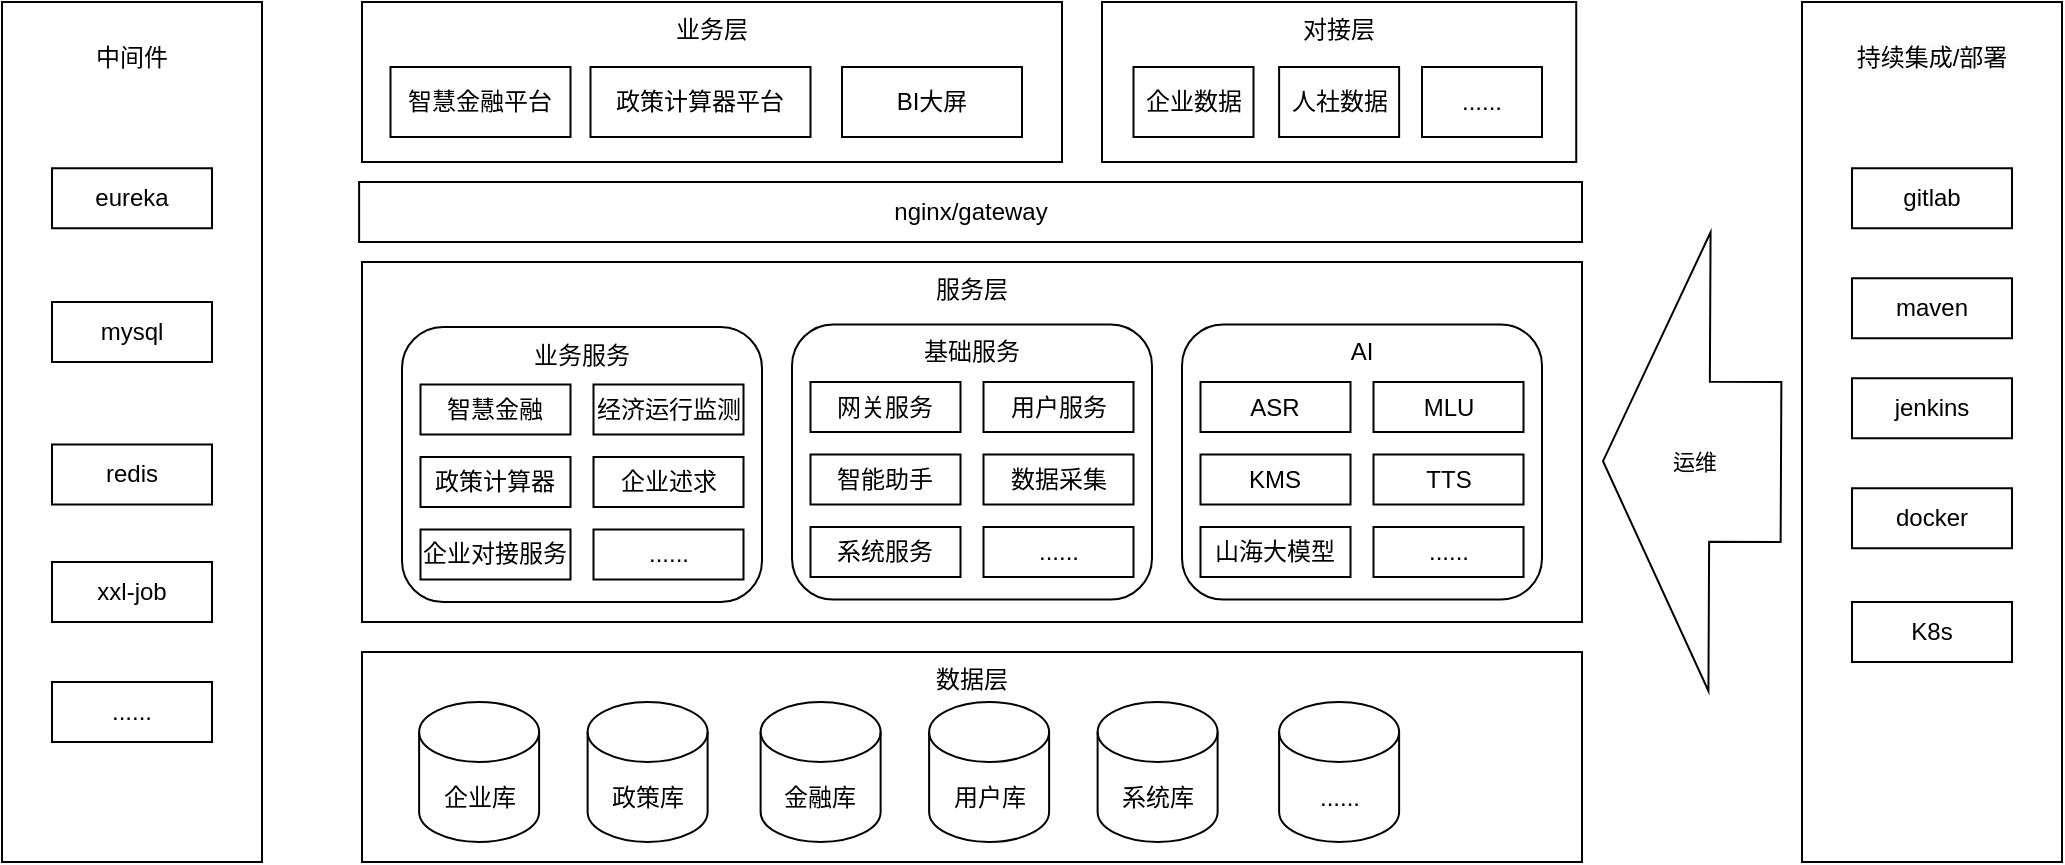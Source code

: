 <mxfile version="21.6.9" type="github">
  <diagram name="第 1 页" id="PB_nf5uyEakX5CC_Q3U3">
    <mxGraphModel dx="1833" dy="457" grid="1" gridSize="10" guides="1" tooltips="1" connect="1" arrows="1" fold="1" page="1" pageScale="1" pageWidth="827" pageHeight="1169" math="0" shadow="0">
      <root>
        <mxCell id="0" />
        <mxCell id="1" parent="0" />
        <mxCell id="RwFWexjP3_oaEFjTqjFq-1" value="业务层" style="rounded=0;whiteSpace=wrap;html=1;verticalAlign=top;" vertex="1" parent="1">
          <mxGeometry x="160" y="170" width="350" height="80" as="geometry" />
        </mxCell>
        <mxCell id="RwFWexjP3_oaEFjTqjFq-2" value="智慧金融平台" style="rounded=0;whiteSpace=wrap;html=1;" vertex="1" parent="1">
          <mxGeometry x="174.25" y="202.5" width="90" height="35" as="geometry" />
        </mxCell>
        <mxCell id="RwFWexjP3_oaEFjTqjFq-5" value="政策计算器平台" style="rounded=0;whiteSpace=wrap;html=1;" vertex="1" parent="1">
          <mxGeometry x="274.25" y="202.5" width="110" height="35" as="geometry" />
        </mxCell>
        <mxCell id="RwFWexjP3_oaEFjTqjFq-9" value="服务层" style="rounded=0;whiteSpace=wrap;html=1;verticalAlign=top;" vertex="1" parent="1">
          <mxGeometry x="160" y="300" width="610" height="180" as="geometry" />
        </mxCell>
        <mxCell id="RwFWexjP3_oaEFjTqjFq-16" value="&lt;div style=&quot;&quot;&gt;&lt;span style=&quot;background-color: initial;&quot;&gt;业务服务&lt;/span&gt;&lt;/div&gt;" style="rounded=1;whiteSpace=wrap;html=1;align=center;verticalAlign=top;" vertex="1" parent="1">
          <mxGeometry x="180" y="332.5" width="180" height="137.5" as="geometry" />
        </mxCell>
        <mxCell id="RwFWexjP3_oaEFjTqjFq-17" value="智慧金融" style="rounded=0;whiteSpace=wrap;html=1;" vertex="1" parent="1">
          <mxGeometry x="189.25" y="361.25" width="75" height="25" as="geometry" />
        </mxCell>
        <mxCell id="RwFWexjP3_oaEFjTqjFq-18" value="经济运行监测" style="rounded=0;whiteSpace=wrap;html=1;" vertex="1" parent="1">
          <mxGeometry x="275.75" y="361.25" width="75" height="25" as="geometry" />
        </mxCell>
        <mxCell id="RwFWexjP3_oaEFjTqjFq-19" value="政策计算器" style="rounded=0;whiteSpace=wrap;html=1;" vertex="1" parent="1">
          <mxGeometry x="189.25" y="397.5" width="75" height="25" as="geometry" />
        </mxCell>
        <mxCell id="RwFWexjP3_oaEFjTqjFq-20" value="企业述求" style="rounded=0;whiteSpace=wrap;html=1;" vertex="1" parent="1">
          <mxGeometry x="275.75" y="397.5" width="75" height="25" as="geometry" />
        </mxCell>
        <mxCell id="RwFWexjP3_oaEFjTqjFq-23" value="......" style="rounded=0;whiteSpace=wrap;html=1;" vertex="1" parent="1">
          <mxGeometry x="275.75" y="433.75" width="75" height="25" as="geometry" />
        </mxCell>
        <mxCell id="RwFWexjP3_oaEFjTqjFq-24" value="企业对接服务" style="rounded=0;whiteSpace=wrap;html=1;" vertex="1" parent="1">
          <mxGeometry x="189.25" y="433.75" width="75" height="25" as="geometry" />
        </mxCell>
        <mxCell id="RwFWexjP3_oaEFjTqjFq-25" value="&lt;div style=&quot;&quot;&gt;&lt;span style=&quot;background-color: initial;&quot;&gt;基础服务&lt;/span&gt;&lt;/div&gt;" style="rounded=1;whiteSpace=wrap;html=1;align=center;verticalAlign=top;" vertex="1" parent="1">
          <mxGeometry x="375" y="331.25" width="180" height="137.5" as="geometry" />
        </mxCell>
        <mxCell id="RwFWexjP3_oaEFjTqjFq-26" value="网关服务" style="rounded=0;whiteSpace=wrap;html=1;" vertex="1" parent="1">
          <mxGeometry x="384.25" y="360" width="75" height="25" as="geometry" />
        </mxCell>
        <mxCell id="RwFWexjP3_oaEFjTqjFq-27" value="用户服务" style="rounded=0;whiteSpace=wrap;html=1;" vertex="1" parent="1">
          <mxGeometry x="470.75" y="360" width="75" height="25" as="geometry" />
        </mxCell>
        <mxCell id="RwFWexjP3_oaEFjTqjFq-28" value="智能助手" style="rounded=0;whiteSpace=wrap;html=1;" vertex="1" parent="1">
          <mxGeometry x="384.25" y="396.25" width="75" height="25" as="geometry" />
        </mxCell>
        <mxCell id="RwFWexjP3_oaEFjTqjFq-29" value="数据采集" style="rounded=0;whiteSpace=wrap;html=1;" vertex="1" parent="1">
          <mxGeometry x="470.75" y="396.25" width="75" height="25" as="geometry" />
        </mxCell>
        <mxCell id="RwFWexjP3_oaEFjTqjFq-30" value="......" style="rounded=0;whiteSpace=wrap;html=1;" vertex="1" parent="1">
          <mxGeometry x="470.75" y="432.5" width="75" height="25" as="geometry" />
        </mxCell>
        <mxCell id="RwFWexjP3_oaEFjTqjFq-31" value="系统服务" style="rounded=0;whiteSpace=wrap;html=1;" vertex="1" parent="1">
          <mxGeometry x="384.25" y="432.5" width="75" height="25" as="geometry" />
        </mxCell>
        <mxCell id="RwFWexjP3_oaEFjTqjFq-32" value="&lt;div style=&quot;&quot;&gt;&lt;span style=&quot;background-color: initial;&quot;&gt;AI&lt;/span&gt;&lt;/div&gt;" style="rounded=1;whiteSpace=wrap;html=1;align=center;verticalAlign=top;" vertex="1" parent="1">
          <mxGeometry x="570" y="331.25" width="180" height="137.5" as="geometry" />
        </mxCell>
        <mxCell id="RwFWexjP3_oaEFjTqjFq-33" value="ASR" style="rounded=0;whiteSpace=wrap;html=1;" vertex="1" parent="1">
          <mxGeometry x="579.25" y="360" width="75" height="25" as="geometry" />
        </mxCell>
        <mxCell id="RwFWexjP3_oaEFjTqjFq-34" value="MLU" style="rounded=0;whiteSpace=wrap;html=1;" vertex="1" parent="1">
          <mxGeometry x="665.75" y="360" width="75" height="25" as="geometry" />
        </mxCell>
        <mxCell id="RwFWexjP3_oaEFjTqjFq-35" value="KMS" style="rounded=0;whiteSpace=wrap;html=1;" vertex="1" parent="1">
          <mxGeometry x="579.25" y="396.25" width="75" height="25" as="geometry" />
        </mxCell>
        <mxCell id="RwFWexjP3_oaEFjTqjFq-36" value="TTS" style="rounded=0;whiteSpace=wrap;html=1;" vertex="1" parent="1">
          <mxGeometry x="665.75" y="396.25" width="75" height="25" as="geometry" />
        </mxCell>
        <mxCell id="RwFWexjP3_oaEFjTqjFq-37" value="......" style="rounded=0;whiteSpace=wrap;html=1;" vertex="1" parent="1">
          <mxGeometry x="665.75" y="432.5" width="75" height="25" as="geometry" />
        </mxCell>
        <mxCell id="RwFWexjP3_oaEFjTqjFq-38" value="山海大模型" style="rounded=0;whiteSpace=wrap;html=1;" vertex="1" parent="1">
          <mxGeometry x="579.25" y="432.5" width="75" height="25" as="geometry" />
        </mxCell>
        <mxCell id="RwFWexjP3_oaEFjTqjFq-39" value="BI大屏" style="rounded=0;whiteSpace=wrap;html=1;" vertex="1" parent="1">
          <mxGeometry x="400" y="202.5" width="90" height="35" as="geometry" />
        </mxCell>
        <mxCell id="RwFWexjP3_oaEFjTqjFq-40" value="对接层" style="rounded=0;whiteSpace=wrap;html=1;verticalAlign=top;" vertex="1" parent="1">
          <mxGeometry x="530" y="170" width="237.12" height="80" as="geometry" />
        </mxCell>
        <mxCell id="RwFWexjP3_oaEFjTqjFq-41" value="企业数据" style="rounded=0;whiteSpace=wrap;html=1;" vertex="1" parent="1">
          <mxGeometry x="545.75" y="202.5" width="60" height="35" as="geometry" />
        </mxCell>
        <mxCell id="RwFWexjP3_oaEFjTqjFq-42" value="人社数据" style="rounded=0;whiteSpace=wrap;html=1;" vertex="1" parent="1">
          <mxGeometry x="618.56" y="202.5" width="60" height="35" as="geometry" />
        </mxCell>
        <mxCell id="RwFWexjP3_oaEFjTqjFq-43" value="......" style="rounded=0;whiteSpace=wrap;html=1;" vertex="1" parent="1">
          <mxGeometry x="690" y="202.5" width="60" height="35" as="geometry" />
        </mxCell>
        <mxCell id="RwFWexjP3_oaEFjTqjFq-44" value="nginx/gateway" style="rounded=0;whiteSpace=wrap;html=1;" vertex="1" parent="1">
          <mxGeometry x="158.56" y="260" width="611.44" height="30" as="geometry" />
        </mxCell>
        <mxCell id="RwFWexjP3_oaEFjTqjFq-45" value="数据层" style="rounded=0;whiteSpace=wrap;html=1;verticalAlign=top;" vertex="1" parent="1">
          <mxGeometry x="160" y="495" width="610" height="105" as="geometry" />
        </mxCell>
        <mxCell id="RwFWexjP3_oaEFjTqjFq-46" value="企业库" style="shape=cylinder3;whiteSpace=wrap;html=1;boundedLbl=1;backgroundOutline=1;size=15;" vertex="1" parent="1">
          <mxGeometry x="188.56" y="520" width="60" height="70" as="geometry" />
        </mxCell>
        <mxCell id="RwFWexjP3_oaEFjTqjFq-47" value="政策库" style="shape=cylinder3;whiteSpace=wrap;html=1;boundedLbl=1;backgroundOutline=1;size=15;" vertex="1" parent="1">
          <mxGeometry x="272.81" y="520" width="60" height="70" as="geometry" />
        </mxCell>
        <mxCell id="RwFWexjP3_oaEFjTqjFq-48" value="金融库" style="shape=cylinder3;whiteSpace=wrap;html=1;boundedLbl=1;backgroundOutline=1;size=15;" vertex="1" parent="1">
          <mxGeometry x="359.31" y="520" width="60" height="70" as="geometry" />
        </mxCell>
        <mxCell id="RwFWexjP3_oaEFjTqjFq-49" value="用户库" style="shape=cylinder3;whiteSpace=wrap;html=1;boundedLbl=1;backgroundOutline=1;size=15;" vertex="1" parent="1">
          <mxGeometry x="443.56" y="520" width="60" height="70" as="geometry" />
        </mxCell>
        <mxCell id="RwFWexjP3_oaEFjTqjFq-50" value="系统库" style="shape=cylinder3;whiteSpace=wrap;html=1;boundedLbl=1;backgroundOutline=1;size=15;" vertex="1" parent="1">
          <mxGeometry x="527.81" y="520" width="60" height="70" as="geometry" />
        </mxCell>
        <mxCell id="RwFWexjP3_oaEFjTqjFq-51" value="......" style="shape=cylinder3;whiteSpace=wrap;html=1;boundedLbl=1;backgroundOutline=1;size=15;" vertex="1" parent="1">
          <mxGeometry x="618.56" y="520" width="60" height="70" as="geometry" />
        </mxCell>
        <mxCell id="RwFWexjP3_oaEFjTqjFq-54" value="&#xa;&lt;span style=&quot;color: rgb(0, 0, 0); font-family: Helvetica; font-size: 12px; font-style: normal; font-variant-ligatures: normal; font-variant-caps: normal; font-weight: 400; letter-spacing: normal; orphans: 2; text-align: center; text-indent: 0px; text-transform: none; widows: 2; word-spacing: 0px; -webkit-text-stroke-width: 0px; background-color: rgb(251, 251, 251); text-decoration-thickness: initial; text-decoration-style: initial; text-decoration-color: initial; float: none; display: inline !important;&quot;&gt;持续集成/部署&lt;/span&gt;&#xa;&#xa;" style="rounded=0;whiteSpace=wrap;html=1;verticalAlign=top;" vertex="1" parent="1">
          <mxGeometry x="880" y="170" width="130" height="430" as="geometry" />
        </mxCell>
        <mxCell id="RwFWexjP3_oaEFjTqjFq-55" value="gitlab" style="rounded=0;whiteSpace=wrap;html=1;" vertex="1" parent="1">
          <mxGeometry x="905" y="253.13" width="80" height="30" as="geometry" />
        </mxCell>
        <mxCell id="RwFWexjP3_oaEFjTqjFq-56" value="maven" style="rounded=0;whiteSpace=wrap;html=1;" vertex="1" parent="1">
          <mxGeometry x="905" y="308.13" width="80" height="30" as="geometry" />
        </mxCell>
        <mxCell id="RwFWexjP3_oaEFjTqjFq-57" value="jenkins" style="rounded=0;whiteSpace=wrap;html=1;" vertex="1" parent="1">
          <mxGeometry x="905" y="358.13" width="80" height="30" as="geometry" />
        </mxCell>
        <mxCell id="RwFWexjP3_oaEFjTqjFq-58" value="docker" style="rounded=0;whiteSpace=wrap;html=1;" vertex="1" parent="1">
          <mxGeometry x="905" y="413.13" width="80" height="30" as="geometry" />
        </mxCell>
        <mxCell id="RwFWexjP3_oaEFjTqjFq-59" value="K8s" style="rounded=0;whiteSpace=wrap;html=1;" vertex="1" parent="1">
          <mxGeometry x="905" y="470" width="80" height="30" as="geometry" />
        </mxCell>
        <mxCell id="RwFWexjP3_oaEFjTqjFq-60" value="" style="shape=flexArrow;endArrow=classic;html=1;rounded=0;endWidth=148.333;endSize=17.417;width=80;" edge="1" parent="1">
          <mxGeometry width="50" height="50" relative="1" as="geometry">
            <mxPoint x="870" y="400" as="sourcePoint" />
            <mxPoint x="780" y="399.58" as="targetPoint" />
          </mxGeometry>
        </mxCell>
        <mxCell id="RwFWexjP3_oaEFjTqjFq-64" value="运维" style="edgeLabel;html=1;align=center;verticalAlign=middle;resizable=0;points=[];" vertex="1" connectable="0" parent="RwFWexjP3_oaEFjTqjFq-60">
          <mxGeometry x="0.308" relative="1" as="geometry">
            <mxPoint x="15" as="offset" />
          </mxGeometry>
        </mxCell>
        <mxCell id="RwFWexjP3_oaEFjTqjFq-65" value="&lt;br&gt;中间件" style="rounded=0;whiteSpace=wrap;html=1;verticalAlign=top;" vertex="1" parent="1">
          <mxGeometry x="-20" y="170" width="130" height="430" as="geometry" />
        </mxCell>
        <mxCell id="RwFWexjP3_oaEFjTqjFq-66" value="eureka" style="rounded=0;whiteSpace=wrap;html=1;" vertex="1" parent="1">
          <mxGeometry x="5" y="253.13" width="80" height="30" as="geometry" />
        </mxCell>
        <mxCell id="RwFWexjP3_oaEFjTqjFq-67" value="mysql" style="rounded=0;whiteSpace=wrap;html=1;" vertex="1" parent="1">
          <mxGeometry x="5" y="320" width="80" height="30" as="geometry" />
        </mxCell>
        <mxCell id="RwFWexjP3_oaEFjTqjFq-68" value="redis" style="rounded=0;whiteSpace=wrap;html=1;" vertex="1" parent="1">
          <mxGeometry x="5" y="391.25" width="80" height="30" as="geometry" />
        </mxCell>
        <mxCell id="RwFWexjP3_oaEFjTqjFq-69" value="xxl-job" style="rounded=0;whiteSpace=wrap;html=1;" vertex="1" parent="1">
          <mxGeometry x="5" y="450" width="80" height="30" as="geometry" />
        </mxCell>
        <mxCell id="RwFWexjP3_oaEFjTqjFq-70" value="......" style="rounded=0;whiteSpace=wrap;html=1;" vertex="1" parent="1">
          <mxGeometry x="5" y="510" width="80" height="30" as="geometry" />
        </mxCell>
      </root>
    </mxGraphModel>
  </diagram>
</mxfile>
